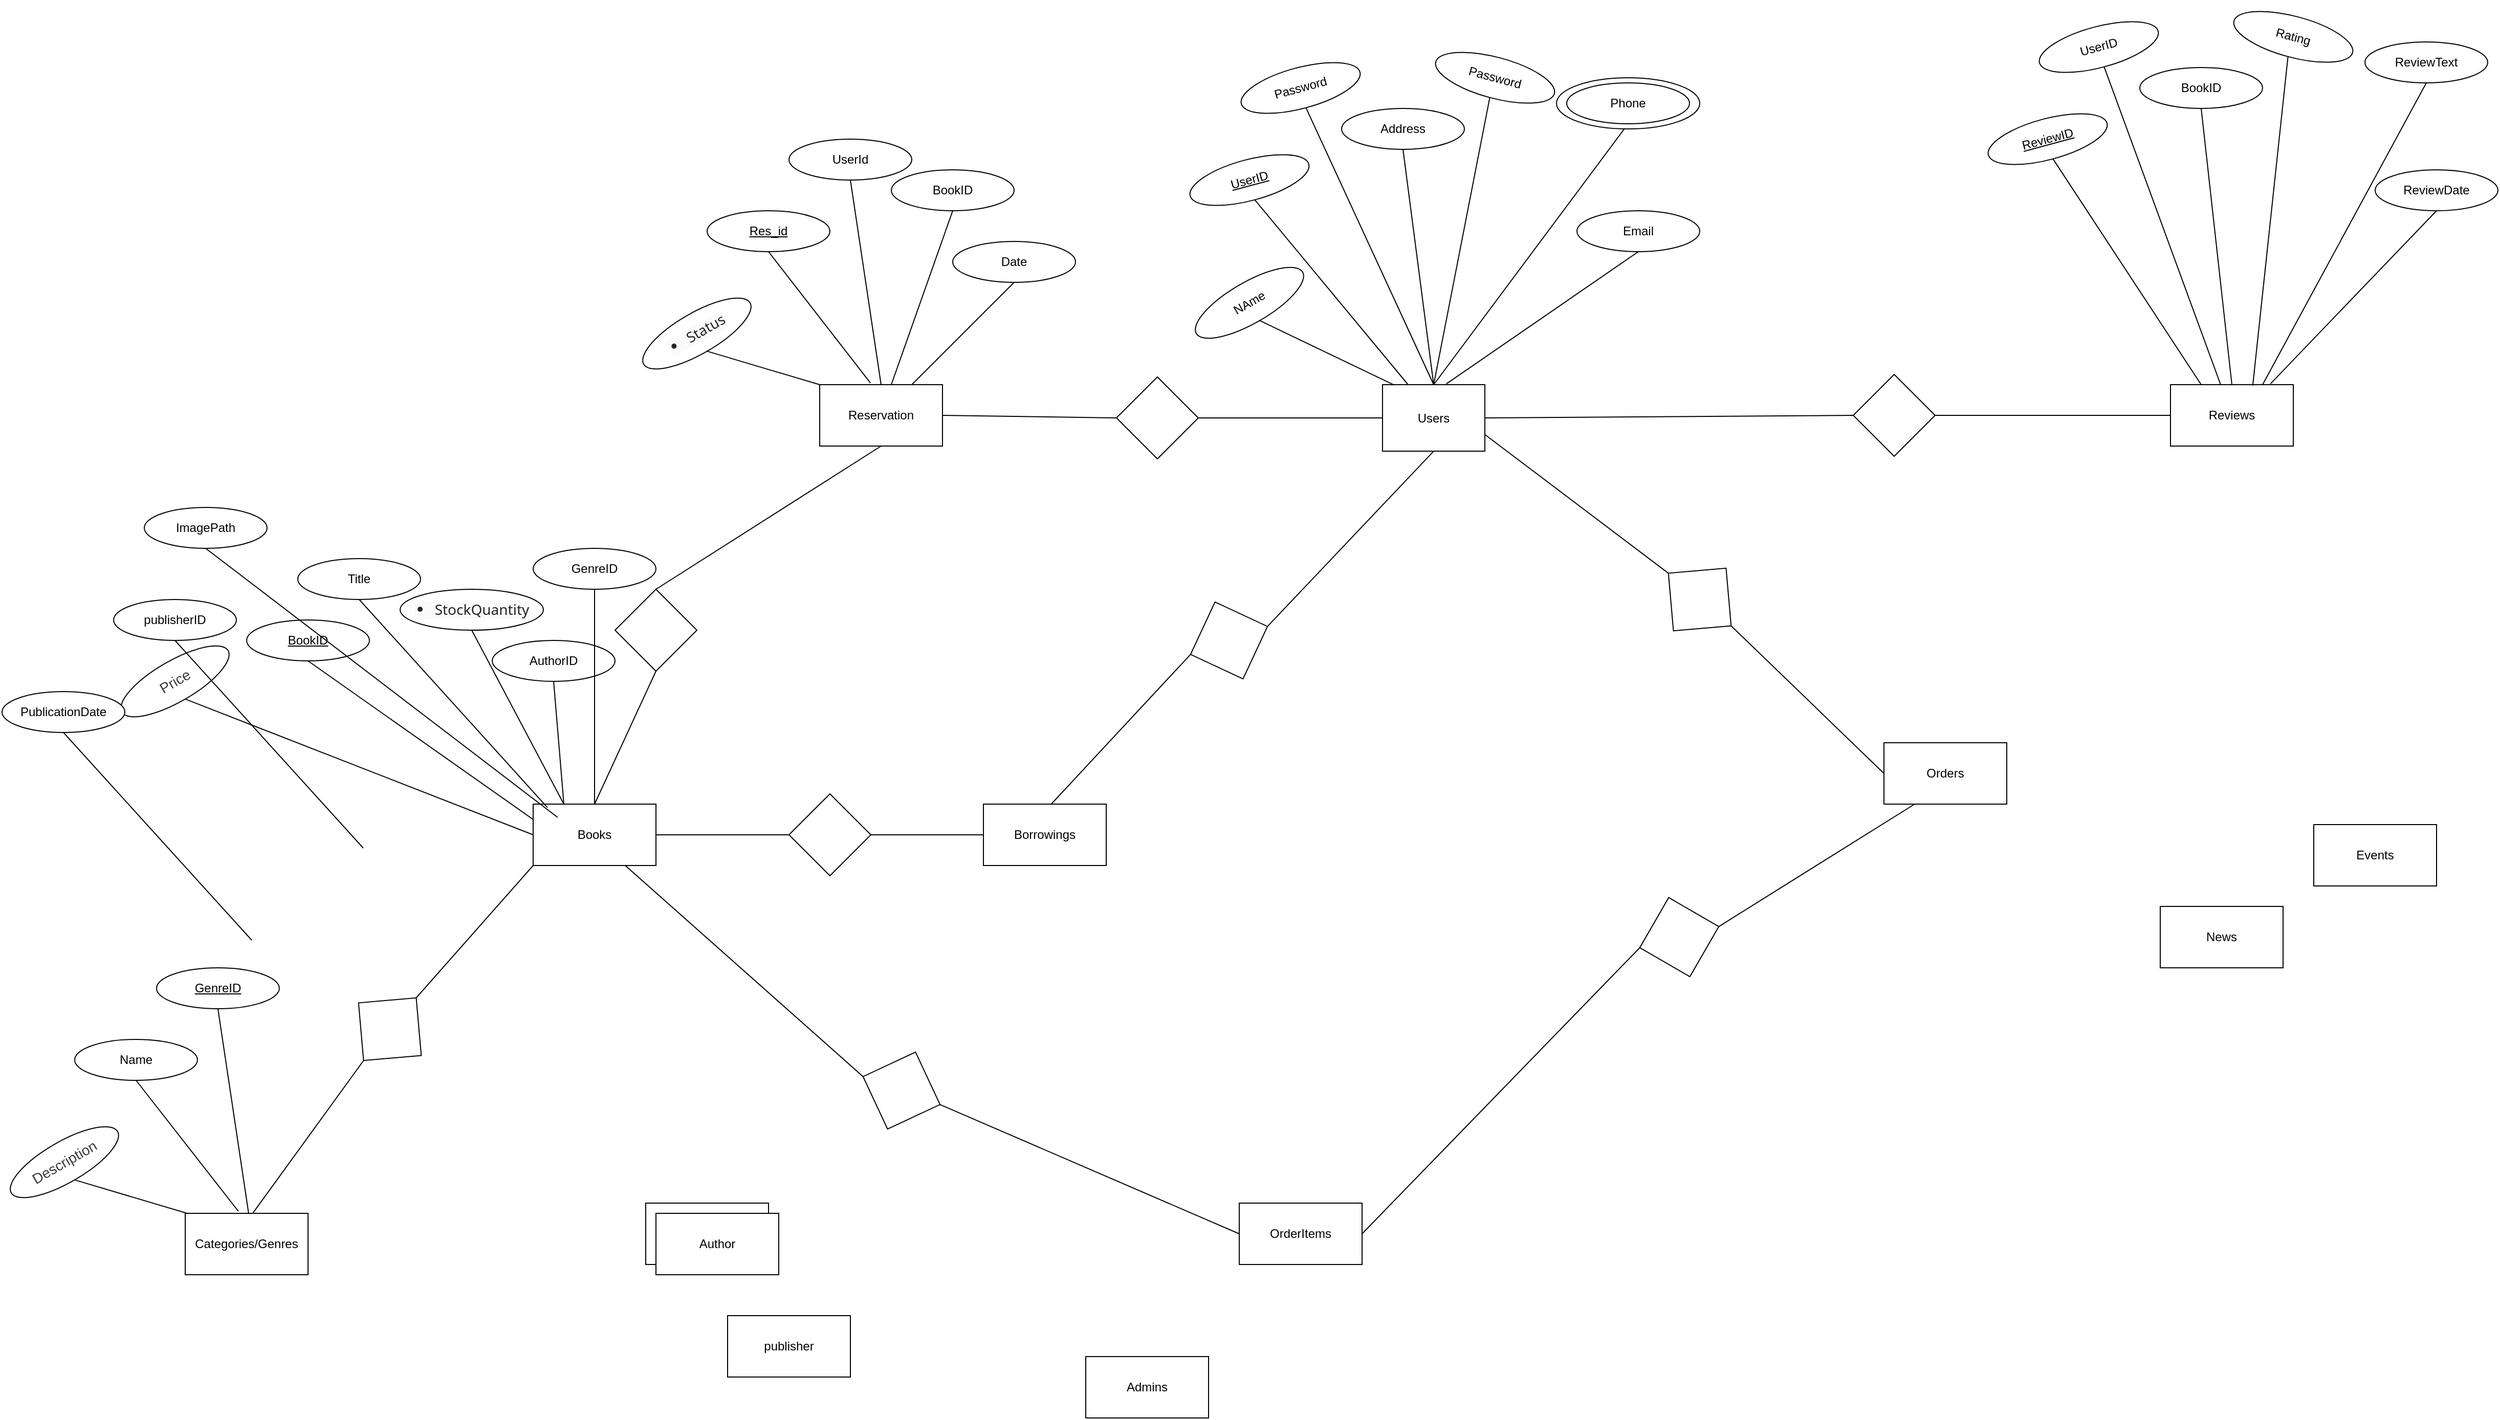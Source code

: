<mxfile version="26.0.11">
  <diagram name="Page-1" id="nULY2W3f6LbbCYohRk0L">
    <mxGraphModel dx="2091" dy="401" grid="1" gridSize="10" guides="1" tooltips="1" connect="1" arrows="1" fold="1" page="1" pageScale="1" pageWidth="850" pageHeight="1100" math="0" shadow="0">
      <root>
        <mxCell id="0" />
        <mxCell id="1" parent="0" />
        <mxCell id="A6vNAUPzISqS0qj19tmo-3" value="Categories/Genres" style="rounded=0;whiteSpace=wrap;html=1;" vertex="1" parent="1">
          <mxGeometry x="-1340" y="1530" width="120" height="60" as="geometry" />
        </mxCell>
        <mxCell id="A6vNAUPzISqS0qj19tmo-4" value="News" style="rounded=0;whiteSpace=wrap;html=1;" vertex="1" parent="1">
          <mxGeometry x="590" y="1230" width="120" height="60" as="geometry" />
        </mxCell>
        <mxCell id="A6vNAUPzISqS0qj19tmo-5" value="Reservation" style="rounded=0;whiteSpace=wrap;html=1;" vertex="1" parent="1">
          <mxGeometry x="-720" y="720" width="120" height="60" as="geometry" />
        </mxCell>
        <mxCell id="A6vNAUPzISqS0qj19tmo-6" value="Borrowings" style="rounded=0;whiteSpace=wrap;html=1;" vertex="1" parent="1">
          <mxGeometry x="-560" y="1130" width="120" height="60" as="geometry" />
        </mxCell>
        <mxCell id="A6vNAUPzISqS0qj19tmo-7" value="Events" style="rounded=0;whiteSpace=wrap;html=1;" vertex="1" parent="1">
          <mxGeometry x="740" y="1150" width="120" height="60" as="geometry" />
        </mxCell>
        <mxCell id="A6vNAUPzISqS0qj19tmo-9" value="Admins" style="rounded=0;whiteSpace=wrap;html=1;" vertex="1" parent="1">
          <mxGeometry x="-890" y="1520" width="120" height="60" as="geometry" />
        </mxCell>
        <mxCell id="A6vNAUPzISqS0qj19tmo-11" value="OrderItems" style="rounded=0;whiteSpace=wrap;html=1;" vertex="1" parent="1">
          <mxGeometry x="-310" y="1520" width="120" height="60" as="geometry" />
        </mxCell>
        <mxCell id="A6vNAUPzISqS0qj19tmo-13" value="Users" style="rounded=0;whiteSpace=wrap;html=1;" vertex="1" parent="1">
          <mxGeometry x="-170" y="720" width="100" height="65" as="geometry" />
        </mxCell>
        <mxCell id="A6vNAUPzISqS0qj19tmo-45" value="" style="rhombus;whiteSpace=wrap;html=1;rotation=130;" vertex="1" parent="1">
          <mxGeometry x="-1180" y="1310" width="80" height="80" as="geometry" />
        </mxCell>
        <mxCell id="A6vNAUPzISqS0qj19tmo-47" value="" style="endArrow=none;html=1;rounded=0;exitX=0.5;exitY=0;exitDx=0;exitDy=0;entryX=0;entryY=0.5;entryDx=0;entryDy=0;" edge="1" target="A6vNAUPzISqS0qj19tmo-37" parent="1" source="A6vNAUPzISqS0qj19tmo-956">
          <mxGeometry width="50" height="50" relative="1" as="geometry">
            <mxPoint x="120" y="580" as="sourcePoint" />
            <mxPoint x="260" y="580" as="targetPoint" />
          </mxGeometry>
        </mxCell>
        <mxCell id="A6vNAUPzISqS0qj19tmo-49" value="" style="group" vertex="1" connectable="0" parent="1">
          <mxGeometry x="600" y="720" width="120" height="280.0" as="geometry" />
        </mxCell>
        <mxCell id="A6vNAUPzISqS0qj19tmo-37" value="Reviews" style="rounded=0;whiteSpace=wrap;html=1;" vertex="1" parent="A6vNAUPzISqS0qj19tmo-49">
          <mxGeometry width="120" height="60" as="geometry" />
        </mxCell>
        <mxCell id="A6vNAUPzISqS0qj19tmo-50" value="" style="rhombus;whiteSpace=wrap;html=1;rotation=-90;" vertex="1" parent="1">
          <mxGeometry x="-430" y="712.5" width="80" height="80" as="geometry" />
        </mxCell>
        <mxCell id="A6vNAUPzISqS0qj19tmo-38" value="" style="endArrow=none;html=1;rounded=0;exitX=1;exitY=0.5;exitDx=0;exitDy=0;entryX=0.5;entryY=0;entryDx=0;entryDy=0;" edge="1" target="A6vNAUPzISqS0qj19tmo-50" parent="1" source="A6vNAUPzISqS0qj19tmo-5">
          <mxGeometry width="50" height="50" relative="1" as="geometry">
            <mxPoint x="-490" y="810" as="sourcePoint" />
            <mxPoint x="100" y="460" as="targetPoint" />
          </mxGeometry>
        </mxCell>
        <mxCell id="A6vNAUPzISqS0qj19tmo-51" value="" style="endArrow=none;html=1;rounded=0;exitX=0.5;exitY=1;exitDx=0;exitDy=0;entryX=0;entryY=0.5;entryDx=0;entryDy=0;" edge="1" parent="1" source="A6vNAUPzISqS0qj19tmo-50" target="A6vNAUPzISqS0qj19tmo-13">
          <mxGeometry width="50" height="50" relative="1" as="geometry">
            <mxPoint x="10" y="460" as="sourcePoint" />
            <mxPoint x="330" y="460" as="targetPoint" />
          </mxGeometry>
        </mxCell>
        <mxCell id="A6vNAUPzISqS0qj19tmo-52" value="Orders" style="rounded=0;whiteSpace=wrap;html=1;" vertex="1" parent="1">
          <mxGeometry x="320" y="1070" width="120" height="60" as="geometry" />
        </mxCell>
        <mxCell id="A6vNAUPzISqS0qj19tmo-941" value="" style="endArrow=none;html=1;rounded=0;entryX=0;entryY=0.5;entryDx=0;entryDy=0;exitX=0.556;exitY=-0.008;exitDx=0;exitDy=0;exitPerimeter=0;" edge="1" target="A6vNAUPzISqS0qj19tmo-942" parent="1" source="A6vNAUPzISqS0qj19tmo-6">
          <mxGeometry width="50" height="50" relative="1" as="geometry">
            <mxPoint x="-551" y="1063.59" as="sourcePoint" />
            <mxPoint x="-425.198" y="1040.002" as="targetPoint" />
          </mxGeometry>
        </mxCell>
        <mxCell id="A6vNAUPzISqS0qj19tmo-942" value="" style="rhombus;whiteSpace=wrap;html=1;rotation=-20;" vertex="1" parent="1">
          <mxGeometry x="-360" y="930.0" width="80" height="80" as="geometry" />
        </mxCell>
        <mxCell id="A6vNAUPzISqS0qj19tmo-945" value="" style="endArrow=none;html=1;rounded=0;exitX=0.5;exitY=1;exitDx=0;exitDy=0;entryX=1;entryY=0.5;entryDx=0;entryDy=0;" edge="1" parent="1" source="A6vNAUPzISqS0qj19tmo-13" target="A6vNAUPzISqS0qj19tmo-942">
          <mxGeometry width="50" height="50" relative="1" as="geometry">
            <mxPoint x="-470" y="1040" as="sourcePoint" />
            <mxPoint x="-310" y="1040" as="targetPoint" />
          </mxGeometry>
        </mxCell>
        <mxCell id="A6vNAUPzISqS0qj19tmo-946" value="Books" style="rounded=0;whiteSpace=wrap;html=1;" vertex="1" parent="1">
          <mxGeometry x="-1000" y="1130" width="120" height="60" as="geometry" />
        </mxCell>
        <mxCell id="A6vNAUPzISqS0qj19tmo-950" value="" style="endArrow=none;html=1;rounded=0;exitX=1;exitY=0.5;exitDx=0;exitDy=0;entryX=0.5;entryY=0;entryDx=0;entryDy=0;" edge="1" target="A6vNAUPzISqS0qj19tmo-951" parent="1" source="A6vNAUPzISqS0qj19tmo-946">
          <mxGeometry width="50" height="50" relative="1" as="geometry">
            <mxPoint x="-900" y="977.5" as="sourcePoint" />
            <mxPoint x="-200" y="687.5" as="targetPoint" />
          </mxGeometry>
        </mxCell>
        <mxCell id="A6vNAUPzISqS0qj19tmo-951" value="" style="rhombus;whiteSpace=wrap;html=1;rotation=-90;" vertex="1" parent="1">
          <mxGeometry x="-750" y="1120.0" width="80" height="80" as="geometry" />
        </mxCell>
        <mxCell id="A6vNAUPzISqS0qj19tmo-952" value="" style="endArrow=none;html=1;rounded=0;exitX=0.5;exitY=1;exitDx=0;exitDy=0;entryX=0;entryY=0.5;entryDx=0;entryDy=0;" edge="1" source="A6vNAUPzISqS0qj19tmo-951" parent="1" target="A6vNAUPzISqS0qj19tmo-6">
          <mxGeometry width="50" height="50" relative="1" as="geometry">
            <mxPoint x="-290" y="687.5" as="sourcePoint" />
            <mxPoint x="-470" y="980.5" as="targetPoint" />
          </mxGeometry>
        </mxCell>
        <mxCell id="A6vNAUPzISqS0qj19tmo-953" value="" style="endArrow=none;html=1;rounded=0;exitX=0.5;exitY=0;exitDx=0;exitDy=0;entryX=0.5;entryY=0;entryDx=0;entryDy=0;" edge="1" target="A6vNAUPzISqS0qj19tmo-954" parent="1" source="A6vNAUPzISqS0qj19tmo-946">
          <mxGeometry width="50" height="50" relative="1" as="geometry">
            <mxPoint x="-1200" y="1059.52" as="sourcePoint" />
            <mxPoint x="-520" y="587.02" as="targetPoint" />
          </mxGeometry>
        </mxCell>
        <mxCell id="A6vNAUPzISqS0qj19tmo-954" value="" style="rhombus;whiteSpace=wrap;html=1;rotation=-90;direction=north;" vertex="1" parent="1">
          <mxGeometry x="-920" y="920.0" width="80" height="80" as="geometry" />
        </mxCell>
        <mxCell id="A6vNAUPzISqS0qj19tmo-955" value="" style="endArrow=none;html=1;rounded=0;exitX=0.5;exitY=1;exitDx=0;exitDy=0;entryX=0.5;entryY=1;entryDx=0;entryDy=0;" edge="1" source="A6vNAUPzISqS0qj19tmo-954" parent="1" target="A6vNAUPzISqS0qj19tmo-5">
          <mxGeometry width="50" height="50" relative="1" as="geometry">
            <mxPoint x="-610" y="587.02" as="sourcePoint" />
            <mxPoint x="-680" y="790" as="targetPoint" />
          </mxGeometry>
        </mxCell>
        <mxCell id="A6vNAUPzISqS0qj19tmo-956" value="" style="rhombus;whiteSpace=wrap;html=1;rotation=90;" vertex="1" parent="1">
          <mxGeometry x="290" y="710" width="80" height="80" as="geometry" />
        </mxCell>
        <mxCell id="A6vNAUPzISqS0qj19tmo-957" value="" style="endArrow=none;html=1;rounded=0;entryX=0.5;entryY=1;entryDx=0;entryDy=0;exitX=1;exitY=0.5;exitDx=0;exitDy=0;" edge="1" target="A6vNAUPzISqS0qj19tmo-956" parent="1" source="A6vNAUPzISqS0qj19tmo-13">
          <mxGeometry width="50" height="50" relative="1" as="geometry">
            <mxPoint x="-50" y="802.5" as="sourcePoint" />
            <mxPoint x="90" y="500" as="targetPoint" />
          </mxGeometry>
        </mxCell>
        <mxCell id="A6vNAUPzISqS0qj19tmo-959" value="" style="rhombus;whiteSpace=wrap;html=1;rotation=130;" vertex="1" parent="1">
          <mxGeometry x="100" y="890" width="80" height="80" as="geometry" />
        </mxCell>
        <mxCell id="A6vNAUPzISqS0qj19tmo-960" value="" style="endArrow=none;html=1;rounded=0;exitX=0.5;exitY=0;exitDx=0;exitDy=0;entryX=0;entryY=0.5;entryDx=0;entryDy=0;" edge="1" source="A6vNAUPzISqS0qj19tmo-959" parent="1" target="A6vNAUPzISqS0qj19tmo-52">
          <mxGeometry width="50" height="50" relative="1" as="geometry">
            <mxPoint x="120" y="687.5" as="sourcePoint" />
            <mxPoint x="230" y="857.5" as="targetPoint" />
          </mxGeometry>
        </mxCell>
        <mxCell id="A6vNAUPzISqS0qj19tmo-961" value="" style="endArrow=none;html=1;rounded=0;entryX=0.5;entryY=1;entryDx=0;entryDy=0;exitX=1;exitY=0.75;exitDx=0;exitDy=0;" edge="1" target="A6vNAUPzISqS0qj19tmo-959" parent="1" source="A6vNAUPzISqS0qj19tmo-13">
          <mxGeometry width="50" height="50" relative="1" as="geometry">
            <mxPoint x="-70" y="860.5" as="sourcePoint" />
            <mxPoint x="90" y="607.5" as="targetPoint" />
          </mxGeometry>
        </mxCell>
        <mxCell id="A6vNAUPzISqS0qj19tmo-962" value="" style="rhombus;whiteSpace=wrap;html=1;rotation=75;" vertex="1" parent="1">
          <mxGeometry x="80" y="1220" width="80" height="80" as="geometry" />
        </mxCell>
        <mxCell id="A6vNAUPzISqS0qj19tmo-963" value="" style="endArrow=none;html=1;rounded=0;entryX=0.5;entryY=1;entryDx=0;entryDy=0;exitX=1;exitY=0.5;exitDx=0;exitDy=0;" edge="1" target="A6vNAUPzISqS0qj19tmo-962" parent="1" source="A6vNAUPzISqS0qj19tmo-11">
          <mxGeometry width="50" height="50" relative="1" as="geometry">
            <mxPoint x="100" y="1030" as="sourcePoint" />
            <mxPoint x="260" y="868.5" as="targetPoint" />
          </mxGeometry>
        </mxCell>
        <mxCell id="A6vNAUPzISqS0qj19tmo-964" value="" style="endArrow=none;html=1;rounded=0;exitX=0.5;exitY=0;exitDx=0;exitDy=0;entryX=0.25;entryY=1;entryDx=0;entryDy=0;" edge="1" source="A6vNAUPzISqS0qj19tmo-962" parent="1" target="A6vNAUPzISqS0qj19tmo-52">
          <mxGeometry width="50" height="50" relative="1" as="geometry">
            <mxPoint x="290" y="948.5" as="sourcePoint" />
            <mxPoint x="490" y="1361" as="targetPoint" />
          </mxGeometry>
        </mxCell>
        <mxCell id="A6vNAUPzISqS0qj19tmo-966" value="" style="endArrow=none;html=1;rounded=0;exitX=0.552;exitY=-0.007;exitDx=0;exitDy=0;exitPerimeter=0;entryX=1;entryY=0.5;entryDx=0;entryDy=0;" edge="1" parent="1" source="A6vNAUPzISqS0qj19tmo-3" target="A6vNAUPzISqS0qj19tmo-45">
          <mxGeometry width="50" height="50" relative="1" as="geometry">
            <mxPoint x="-1130" y="1350" as="sourcePoint" />
            <mxPoint x="-1230" y="1390" as="targetPoint" />
          </mxGeometry>
        </mxCell>
        <mxCell id="A6vNAUPzISqS0qj19tmo-967" value="" style="endArrow=none;html=1;rounded=0;exitX=0;exitY=0.5;exitDx=0;exitDy=0;entryX=0;entryY=1;entryDx=0;entryDy=0;" edge="1" parent="1" source="A6vNAUPzISqS0qj19tmo-45" target="A6vNAUPzISqS0qj19tmo-946">
          <mxGeometry width="50" height="50" relative="1" as="geometry">
            <mxPoint x="-1264" y="1540" as="sourcePoint" />
            <mxPoint x="-1156" y="1391" as="targetPoint" />
          </mxGeometry>
        </mxCell>
        <mxCell id="A6vNAUPzISqS0qj19tmo-968" value="" style="endArrow=none;html=1;rounded=0;exitX=0;exitY=0.5;exitDx=0;exitDy=0;entryX=0.75;entryY=1;entryDx=0;entryDy=0;" edge="1" source="A6vNAUPzISqS0qj19tmo-969" parent="1" target="A6vNAUPzISqS0qj19tmo-946">
          <mxGeometry width="50" height="50" relative="1" as="geometry">
            <mxPoint x="-824" y="1610" as="sourcePoint" />
            <mxPoint x="-830" y="1170" as="targetPoint" />
          </mxGeometry>
        </mxCell>
        <mxCell id="A6vNAUPzISqS0qj19tmo-969" value="" style="rhombus;whiteSpace=wrap;html=1;rotation=20;" vertex="1" parent="1">
          <mxGeometry x="-680" y="1370" width="80" height="80" as="geometry" />
        </mxCell>
        <mxCell id="A6vNAUPzISqS0qj19tmo-970" value="" style="endArrow=none;html=1;rounded=0;exitX=0;exitY=0.5;exitDx=0;exitDy=0;entryX=1;entryY=0.5;entryDx=0;entryDy=0;" edge="1" target="A6vNAUPzISqS0qj19tmo-969" parent="1" source="A6vNAUPzISqS0qj19tmo-11">
          <mxGeometry width="50" height="50" relative="1" as="geometry">
            <mxPoint x="120" y="1580" as="sourcePoint" />
            <mxPoint x="-790" y="1460" as="targetPoint" />
          </mxGeometry>
        </mxCell>
        <mxCell id="A6vNAUPzISqS0qj19tmo-979" value="" style="endArrow=none;html=1;rounded=0;entryX=0.5;entryY=1;entryDx=0;entryDy=0;exitX=0.75;exitY=0;exitDx=0;exitDy=0;" edge="1" target="A6vNAUPzISqS0qj19tmo-980" parent="1" source="A6vNAUPzISqS0qj19tmo-5">
          <mxGeometry width="50" height="50" relative="1" as="geometry">
            <mxPoint x="-389" y="642" as="sourcePoint" />
            <mxPoint x="-40" y="550" as="targetPoint" />
          </mxGeometry>
        </mxCell>
        <mxCell id="A6vNAUPzISqS0qj19tmo-980" value="Date" style="ellipse;whiteSpace=wrap;html=1;" vertex="1" parent="1">
          <mxGeometry x="-590" y="580" width="120" height="40" as="geometry" />
        </mxCell>
        <mxCell id="A6vNAUPzISqS0qj19tmo-977" value="" style="endArrow=none;html=1;rounded=0;entryX=0.5;entryY=1;entryDx=0;entryDy=0;exitX=0.583;exitY=0;exitDx=0;exitDy=0;exitPerimeter=0;" edge="1" target="A6vNAUPzISqS0qj19tmo-978" parent="1" source="A6vNAUPzISqS0qj19tmo-5">
          <mxGeometry width="50" height="50" relative="1" as="geometry">
            <mxPoint x="-679" y="622" as="sourcePoint" />
            <mxPoint x="-330" y="530" as="targetPoint" />
          </mxGeometry>
        </mxCell>
        <mxCell id="A6vNAUPzISqS0qj19tmo-971" value="&lt;u&gt;Res_id&lt;/u&gt;" style="ellipse;whiteSpace=wrap;html=1;" vertex="1" parent="1">
          <mxGeometry x="-830" y="550" width="120" height="40" as="geometry" />
        </mxCell>
        <mxCell id="A6vNAUPzISqS0qj19tmo-972" value="" style="endArrow=none;html=1;rounded=0;entryX=0.5;entryY=1;entryDx=0;entryDy=0;exitX=0.413;exitY=-0.029;exitDx=0;exitDy=0;exitPerimeter=0;" edge="1" parent="1" source="A6vNAUPzISqS0qj19tmo-5" target="A6vNAUPzISqS0qj19tmo-971">
          <mxGeometry width="50" height="50" relative="1" as="geometry">
            <mxPoint x="-710" y="690" as="sourcePoint" />
            <mxPoint x="-380" y="500" as="targetPoint" />
          </mxGeometry>
        </mxCell>
        <mxCell id="A6vNAUPzISqS0qj19tmo-975" value="" style="endArrow=none;html=1;rounded=0;entryX=0.5;entryY=1;entryDx=0;entryDy=0;exitX=0.5;exitY=0;exitDx=0;exitDy=0;" edge="1" target="A6vNAUPzISqS0qj19tmo-976" parent="1" source="A6vNAUPzISqS0qj19tmo-5">
          <mxGeometry width="50" height="50" relative="1" as="geometry">
            <mxPoint x="-719" y="602" as="sourcePoint" />
            <mxPoint x="-370" y="510" as="targetPoint" />
          </mxGeometry>
        </mxCell>
        <mxCell id="A6vNAUPzISqS0qj19tmo-976" value="UserId" style="ellipse;whiteSpace=wrap;html=1;" vertex="1" parent="1">
          <mxGeometry x="-750" y="480" width="120" height="40" as="geometry" />
        </mxCell>
        <mxCell id="A6vNAUPzISqS0qj19tmo-978" value="BookID" style="ellipse;whiteSpace=wrap;html=1;" vertex="1" parent="1">
          <mxGeometry x="-650" y="510" width="120" height="40" as="geometry" />
        </mxCell>
        <mxCell id="A6vNAUPzISqS0qj19tmo-982" value="&lt;div style=&quot;text-align: left;&quot;&gt;&lt;ul style=&quot;margin-left: 0px; padding-left: 0px; margin-top: 10px; margin-bottom: 10px; color: rgb(36, 36, 36); font-family: &amp;quot;Segoe UI&amp;quot;, &amp;quot;Segoe UI Web (West European)&amp;quot;, -apple-system, BlinkMacSystemFont, Roboto, &amp;quot;Helvetica Neue&amp;quot;, sans-serif; font-size: 14px; background-color: rgb(250, 250, 250);&quot;&gt;&lt;li style=&quot;list-style-type: disc; margin-left: 20px;&quot;&gt;Status&lt;/li&gt;&lt;/ul&gt;&lt;/div&gt;" style="ellipse;whiteSpace=wrap;html=1;rotation=-30;" vertex="1" parent="1">
          <mxGeometry x="-900" y="650" width="120" height="40" as="geometry" />
        </mxCell>
        <mxCell id="A6vNAUPzISqS0qj19tmo-983" value="" style="endArrow=none;html=1;rounded=0;entryX=0.5;entryY=1;entryDx=0;entryDy=0;exitX=0;exitY=0;exitDx=0;exitDy=0;" edge="1" target="A6vNAUPzISqS0qj19tmo-982" parent="1" source="A6vNAUPzISqS0qj19tmo-5">
          <mxGeometry width="50" height="50" relative="1" as="geometry">
            <mxPoint x="-1020" y="670" as="sourcePoint" />
            <mxPoint x="-430" y="500" as="targetPoint" />
          </mxGeometry>
        </mxCell>
        <mxCell id="A6vNAUPzISqS0qj19tmo-984" value="Admins" style="rounded=0;whiteSpace=wrap;html=1;" vertex="1" parent="1">
          <mxGeometry x="-460" y="1670" width="120" height="60" as="geometry" />
        </mxCell>
        <mxCell id="A6vNAUPzISqS0qj19tmo-985" value="NAme" style="ellipse;whiteSpace=wrap;html=1;rotation=-30;" vertex="1" parent="1">
          <mxGeometry x="-360" y="620" width="120" height="40" as="geometry" />
        </mxCell>
        <mxCell id="A6vNAUPzISqS0qj19tmo-986" value="&lt;u&gt;UserID&lt;/u&gt;" style="ellipse;whiteSpace=wrap;html=1;rotation=-15;" vertex="1" parent="1">
          <mxGeometry x="-360" y="500" width="120" height="40" as="geometry" />
        </mxCell>
        <mxCell id="A6vNAUPzISqS0qj19tmo-987" value="Address" style="ellipse;whiteSpace=wrap;html=1;" vertex="1" parent="1">
          <mxGeometry x="-210" y="450" width="120" height="40" as="geometry" />
        </mxCell>
        <mxCell id="A6vNAUPzISqS0qj19tmo-989" value="Email" style="ellipse;whiteSpace=wrap;html=1;" vertex="1" parent="1">
          <mxGeometry x="20" y="550" width="120" height="40" as="geometry" />
        </mxCell>
        <mxCell id="A6vNAUPzISqS0qj19tmo-990" value="" style="endArrow=none;html=1;rounded=0;entryX=0.5;entryY=1;entryDx=0;entryDy=0;exitX=0.624;exitY=-0.012;exitDx=0;exitDy=0;exitPerimeter=0;" edge="1" target="A6vNAUPzISqS0qj19tmo-989" parent="1" source="A6vNAUPzISqS0qj19tmo-13">
          <mxGeometry width="50" height="50" relative="1" as="geometry">
            <mxPoint x="-90" y="690" as="sourcePoint" />
            <mxPoint x="500" y="520" as="targetPoint" />
          </mxGeometry>
        </mxCell>
        <mxCell id="A6vNAUPzISqS0qj19tmo-991" value="" style="endArrow=none;html=1;rounded=0;entryX=0.5;entryY=1;entryDx=0;entryDy=0;exitX=0.5;exitY=0;exitDx=0;exitDy=0;" edge="1" target="A6vNAUPzISqS0qj19tmo-988" parent="1" source="A6vNAUPzISqS0qj19tmo-13">
          <mxGeometry width="50" height="50" relative="1" as="geometry">
            <mxPoint x="-110" y="690" as="sourcePoint" />
            <mxPoint x="210" y="500" as="targetPoint" />
          </mxGeometry>
        </mxCell>
        <mxCell id="A6vNAUPzISqS0qj19tmo-992" value="" style="endArrow=none;html=1;rounded=0;entryX=0.5;entryY=1;entryDx=0;entryDy=0;exitX=0.5;exitY=0;exitDx=0;exitDy=0;" edge="1" target="A6vNAUPzISqS0qj19tmo-987" parent="1" source="A6vNAUPzISqS0qj19tmo-13">
          <mxGeometry width="50" height="50" relative="1" as="geometry">
            <mxPoint x="-120" y="690" as="sourcePoint" />
            <mxPoint x="170" y="480" as="targetPoint" />
          </mxGeometry>
        </mxCell>
        <mxCell id="A6vNAUPzISqS0qj19tmo-993" value="" style="endArrow=none;html=1;rounded=0;entryX=0.5;entryY=1;entryDx=0;entryDy=0;exitX=0.25;exitY=0;exitDx=0;exitDy=0;" edge="1" target="A6vNAUPzISqS0qj19tmo-986" parent="1" source="A6vNAUPzISqS0qj19tmo-13">
          <mxGeometry width="50" height="50" relative="1" as="geometry">
            <mxPoint x="-130" y="688" as="sourcePoint" />
            <mxPoint x="160" y="470" as="targetPoint" />
          </mxGeometry>
        </mxCell>
        <mxCell id="A6vNAUPzISqS0qj19tmo-994" value="" style="endArrow=none;html=1;rounded=0;entryX=0.5;entryY=1;entryDx=0;entryDy=0;exitX=0.116;exitY=0.007;exitDx=0;exitDy=0;exitPerimeter=0;" edge="1" target="A6vNAUPzISqS0qj19tmo-985" parent="1" source="A6vNAUPzISqS0qj19tmo-13">
          <mxGeometry width="50" height="50" relative="1" as="geometry">
            <mxPoint x="-180" y="690" as="sourcePoint" />
            <mxPoint x="110" y="470" as="targetPoint" />
          </mxGeometry>
        </mxCell>
        <mxCell id="A6vNAUPzISqS0qj19tmo-996" value="Password" style="ellipse;whiteSpace=wrap;html=1;rotation=-15;" vertex="1" parent="1">
          <mxGeometry x="-310" y="410" width="120" height="40" as="geometry" />
        </mxCell>
        <mxCell id="A6vNAUPzISqS0qj19tmo-997" value="" style="endArrow=none;html=1;rounded=0;entryX=0.5;entryY=1;entryDx=0;entryDy=0;exitX=0.5;exitY=0;exitDx=0;exitDy=0;" edge="1" target="A6vNAUPzISqS0qj19tmo-996" parent="1" source="A6vNAUPzISqS0qj19tmo-13">
          <mxGeometry width="50" height="50" relative="1" as="geometry">
            <mxPoint x="-139.7" y="475.0" as="sourcePoint" />
            <mxPoint x="109.7" y="233.31" as="targetPoint" />
          </mxGeometry>
        </mxCell>
        <mxCell id="A6vNAUPzISqS0qj19tmo-999" value="Password" style="ellipse;whiteSpace=wrap;html=1;rotation=15;" vertex="1" parent="1">
          <mxGeometry x="-120" y="400" width="120" height="40" as="geometry" />
        </mxCell>
        <mxCell id="A6vNAUPzISqS0qj19tmo-1000" value="" style="endArrow=none;html=1;rounded=0;entryX=0.5;entryY=1;entryDx=0;entryDy=0;exitX=0.5;exitY=0;exitDx=0;exitDy=0;" edge="1" target="A6vNAUPzISqS0qj19tmo-999" parent="1" source="A6vNAUPzISqS0qj19tmo-13">
          <mxGeometry width="50" height="50" relative="1" as="geometry">
            <mxPoint x="193" y="626.815" as="sourcePoint" />
            <mxPoint x="399.7" y="153.31" as="targetPoint" />
          </mxGeometry>
        </mxCell>
        <mxCell id="A6vNAUPzISqS0qj19tmo-1001" value="" style="group" vertex="1" connectable="0" parent="1">
          <mxGeometry y="420" width="140" height="50" as="geometry" />
        </mxCell>
        <mxCell id="A6vNAUPzISqS0qj19tmo-995" value="" style="ellipse;whiteSpace=wrap;html=1;" vertex="1" parent="A6vNAUPzISqS0qj19tmo-1001">
          <mxGeometry width="140" height="50" as="geometry" />
        </mxCell>
        <mxCell id="A6vNAUPzISqS0qj19tmo-988" value="Phone" style="ellipse;whiteSpace=wrap;html=1;" vertex="1" parent="A6vNAUPzISqS0qj19tmo-1001">
          <mxGeometry x="10" y="5" width="120" height="40" as="geometry" />
        </mxCell>
        <mxCell id="A6vNAUPzISqS0qj19tmo-1003" value="&lt;u&gt;ReviewID&lt;/u&gt;" style="ellipse;whiteSpace=wrap;html=1;rotation=-15;" vertex="1" parent="1">
          <mxGeometry x="420" y="460" width="120" height="40" as="geometry" />
        </mxCell>
        <mxCell id="A6vNAUPzISqS0qj19tmo-1004" value="BookID" style="ellipse;whiteSpace=wrap;html=1;" vertex="1" parent="1">
          <mxGeometry x="570" y="410" width="120" height="40" as="geometry" />
        </mxCell>
        <mxCell id="A6vNAUPzISqS0qj19tmo-1005" value="ReviewDate" style="ellipse;whiteSpace=wrap;html=1;" vertex="1" parent="1">
          <mxGeometry x="800" y="510" width="120" height="40" as="geometry" />
        </mxCell>
        <mxCell id="A6vNAUPzISqS0qj19tmo-1006" value="UserID" style="ellipse;whiteSpace=wrap;html=1;rotation=-15;" vertex="1" parent="1">
          <mxGeometry x="470" y="370" width="120" height="40" as="geometry" />
        </mxCell>
        <mxCell id="A6vNAUPzISqS0qj19tmo-1007" value="Rating" style="ellipse;whiteSpace=wrap;html=1;rotation=15;" vertex="1" parent="1">
          <mxGeometry x="660" y="360" width="120" height="40" as="geometry" />
        </mxCell>
        <mxCell id="A6vNAUPzISqS0qj19tmo-1011" value="" style="endArrow=none;html=1;rounded=0;entryX=0.5;entryY=1;entryDx=0;entryDy=0;exitX=0.814;exitY=-0.014;exitDx=0;exitDy=0;exitPerimeter=0;" edge="1" target="A6vNAUPzISqS0qj19tmo-1005" parent="1" source="A6vNAUPzISqS0qj19tmo-37">
          <mxGeometry width="50" height="50" relative="1" as="geometry">
            <mxPoint x="672" y="679" as="sourcePoint" />
            <mxPoint x="1280" y="480" as="targetPoint" />
          </mxGeometry>
        </mxCell>
        <mxCell id="A6vNAUPzISqS0qj19tmo-1012" value="" style="endArrow=none;html=1;rounded=0;entryX=0.5;entryY=1;entryDx=0;entryDy=0;exitX=0.75;exitY=0;exitDx=0;exitDy=0;" edge="1" target="A6vNAUPzISqS0qj19tmo-1010" parent="1" source="A6vNAUPzISqS0qj19tmo-37">
          <mxGeometry width="50" height="50" relative="1" as="geometry">
            <mxPoint x="660" y="680" as="sourcePoint" />
            <mxPoint x="990" y="460" as="targetPoint" />
          </mxGeometry>
        </mxCell>
        <mxCell id="A6vNAUPzISqS0qj19tmo-1013" value="" style="endArrow=none;html=1;rounded=0;entryX=0.5;entryY=1;entryDx=0;entryDy=0;exitX=0.67;exitY=0.013;exitDx=0;exitDy=0;exitPerimeter=0;" edge="1" target="A6vNAUPzISqS0qj19tmo-1007" parent="1" source="A6vNAUPzISqS0qj19tmo-37">
          <mxGeometry width="50" height="50" relative="1" as="geometry">
            <mxPoint x="650" y="710" as="sourcePoint" />
            <mxPoint x="1179.7" y="113.31" as="targetPoint" />
          </mxGeometry>
        </mxCell>
        <mxCell id="A6vNAUPzISqS0qj19tmo-1014" value="" style="endArrow=none;html=1;rounded=0;entryX=0.5;entryY=1;entryDx=0;entryDy=0;exitX=0.5;exitY=0;exitDx=0;exitDy=0;" edge="1" target="A6vNAUPzISqS0qj19tmo-1004" parent="1" source="A6vNAUPzISqS0qj19tmo-37">
          <mxGeometry width="50" height="50" relative="1" as="geometry">
            <mxPoint x="660" y="720" as="sourcePoint" />
            <mxPoint x="950" y="440" as="targetPoint" />
          </mxGeometry>
        </mxCell>
        <mxCell id="A6vNAUPzISqS0qj19tmo-1015" value="" style="endArrow=none;html=1;rounded=0;entryX=0.5;entryY=1;entryDx=0;entryDy=0;" edge="1" target="A6vNAUPzISqS0qj19tmo-1006" parent="1" source="A6vNAUPzISqS0qj19tmo-37">
          <mxGeometry width="50" height="50" relative="1" as="geometry">
            <mxPoint x="650" y="720" as="sourcePoint" />
            <mxPoint x="889.7" y="193.31" as="targetPoint" />
          </mxGeometry>
        </mxCell>
        <mxCell id="A6vNAUPzISqS0qj19tmo-1016" value="" style="endArrow=none;html=1;rounded=0;entryX=0.5;entryY=1;entryDx=0;entryDy=0;exitX=0.25;exitY=0;exitDx=0;exitDy=0;" edge="1" target="A6vNAUPzISqS0qj19tmo-1003" parent="1" source="A6vNAUPzISqS0qj19tmo-37">
          <mxGeometry width="50" height="50" relative="1" as="geometry">
            <mxPoint x="635" y="680" as="sourcePoint" />
            <mxPoint x="940" y="430" as="targetPoint" />
          </mxGeometry>
        </mxCell>
        <mxCell id="A6vNAUPzISqS0qj19tmo-1010" value="ReviewText" style="ellipse;whiteSpace=wrap;html=1;" vertex="1" parent="1">
          <mxGeometry x="790" y="385" width="120" height="40" as="geometry" />
        </mxCell>
        <mxCell id="A6vNAUPzISqS0qj19tmo-1024" value="" style="group" vertex="1" connectable="0" parent="1">
          <mxGeometry x="-1520.002" y="1290" width="271.962" height="240" as="geometry" />
        </mxCell>
        <mxCell id="A6vNAUPzISqS0qj19tmo-1018" value="Name" style="ellipse;whiteSpace=wrap;html=1;" vertex="1" parent="A6vNAUPzISqS0qj19tmo-1024">
          <mxGeometry x="71.962" y="70" width="120" height="40" as="geometry" />
        </mxCell>
        <mxCell id="A6vNAUPzISqS0qj19tmo-1019" value="" style="endArrow=none;html=1;rounded=0;entryX=0.5;entryY=1;entryDx=0;entryDy=0;exitX=0.413;exitY=-0.029;exitDx=0;exitDy=0;exitPerimeter=0;" edge="1" target="A6vNAUPzISqS0qj19tmo-1018" parent="A6vNAUPzISqS0qj19tmo-1024">
          <mxGeometry width="50" height="50" relative="1" as="geometry">
            <mxPoint x="231.962" y="238" as="sourcePoint" />
            <mxPoint x="521.962" y="20" as="targetPoint" />
          </mxGeometry>
        </mxCell>
        <mxCell id="A6vNAUPzISqS0qj19tmo-1020" value="&lt;u&gt;GenreID&lt;/u&gt;" style="ellipse;whiteSpace=wrap;html=1;" vertex="1" parent="A6vNAUPzISqS0qj19tmo-1024">
          <mxGeometry x="151.962" width="120" height="40" as="geometry" />
        </mxCell>
        <mxCell id="A6vNAUPzISqS0qj19tmo-1021" value="" style="endArrow=none;html=1;rounded=0;entryX=0.5;entryY=1;entryDx=0;entryDy=0;exitX=0.5;exitY=0;exitDx=0;exitDy=0;" edge="1" target="A6vNAUPzISqS0qj19tmo-1020" parent="A6vNAUPzISqS0qj19tmo-1024">
          <mxGeometry width="50" height="50" relative="1" as="geometry">
            <mxPoint x="241.962" y="240" as="sourcePoint" />
            <mxPoint x="531.962" y="30" as="targetPoint" />
          </mxGeometry>
        </mxCell>
        <mxCell id="A6vNAUPzISqS0qj19tmo-1022" value="&lt;div style=&quot;text-align: left;&quot;&gt;&lt;span style=&quot;color: rgb(60, 60, 60); font-size: 14px;&quot;&gt;Description&lt;/span&gt;&lt;/div&gt;" style="ellipse;whiteSpace=wrap;html=1;rotation=-30;" vertex="1" parent="A6vNAUPzISqS0qj19tmo-1024">
          <mxGeometry x="1.962" y="170" width="120" height="40" as="geometry" />
        </mxCell>
        <mxCell id="A6vNAUPzISqS0qj19tmo-1023" value="" style="endArrow=none;html=1;rounded=0;entryX=0.5;entryY=1;entryDx=0;entryDy=0;exitX=0;exitY=0;exitDx=0;exitDy=0;" edge="1" target="A6vNAUPzISqS0qj19tmo-1022" parent="A6vNAUPzISqS0qj19tmo-1024">
          <mxGeometry width="50" height="50" relative="1" as="geometry">
            <mxPoint x="181.962" y="240" as="sourcePoint" />
            <mxPoint x="471.962" y="20" as="targetPoint" />
          </mxGeometry>
        </mxCell>
        <mxCell id="A6vNAUPzISqS0qj19tmo-1025" value="AuthorID" style="ellipse;whiteSpace=wrap;html=1;" vertex="1" parent="1">
          <mxGeometry x="-1040" y="970" width="120" height="40" as="geometry" />
        </mxCell>
        <mxCell id="A6vNAUPzISqS0qj19tmo-1026" value="&lt;u&gt;BookID&lt;/u&gt;" style="ellipse;whiteSpace=wrap;html=1;" vertex="1" parent="1">
          <mxGeometry x="-1280" y="950" width="120" height="40" as="geometry" />
        </mxCell>
        <mxCell id="A6vNAUPzISqS0qj19tmo-1027" value="Title" style="ellipse;whiteSpace=wrap;html=1;" vertex="1" parent="1">
          <mxGeometry x="-1230" y="890" width="120" height="40" as="geometry" />
        </mxCell>
        <mxCell id="A6vNAUPzISqS0qj19tmo-1028" value="&lt;ul style=&quot;margin-left: 0px; padding-left: 0px; margin-top: 10px; margin-bottom: 10px; color: rgb(36, 36, 36); font-family: &amp;quot;Segoe UI&amp;quot;, &amp;quot;Segoe UI Web (West European)&amp;quot;, -apple-system, BlinkMacSystemFont, Roboto, &amp;quot;Helvetica Neue&amp;quot;, sans-serif; font-size: 14px; text-align: left; background-color: rgb(250, 250, 250);&quot;&gt;&lt;li style=&quot;list-style-type: disc; margin-left: 20px;&quot;&gt;StockQuantity&lt;/li&gt;&lt;/ul&gt;" style="ellipse;whiteSpace=wrap;html=1;" vertex="1" parent="1">
          <mxGeometry x="-1130" y="920" width="140" height="40" as="geometry" />
        </mxCell>
        <mxCell id="A6vNAUPzISqS0qj19tmo-1029" value="&lt;font color=&quot;#3c3c3c&quot;&gt;&lt;span style=&quot;font-size: 14px;&quot;&gt;Price&lt;/span&gt;&lt;/font&gt;" style="ellipse;whiteSpace=wrap;html=1;rotation=-30;" vertex="1" parent="1">
          <mxGeometry x="-1410" y="990" width="120" height="40" as="geometry" />
        </mxCell>
        <mxCell id="A6vNAUPzISqS0qj19tmo-1030" value="" style="endArrow=none;html=1;rounded=0;entryX=0.5;entryY=1;entryDx=0;entryDy=0;exitX=0;exitY=0.5;exitDx=0;exitDy=0;" edge="1" target="A6vNAUPzISqS0qj19tmo-1029" parent="1" source="A6vNAUPzISqS0qj19tmo-946">
          <mxGeometry width="50" height="50" relative="1" as="geometry">
            <mxPoint x="-1170" y="1040" as="sourcePoint" />
            <mxPoint x="-880" y="820" as="targetPoint" />
          </mxGeometry>
        </mxCell>
        <mxCell id="A6vNAUPzISqS0qj19tmo-1031" value="" style="endArrow=none;html=1;rounded=0;entryX=0.5;entryY=1;entryDx=0;entryDy=0;exitX=0;exitY=0.25;exitDx=0;exitDy=0;" edge="1" target="A6vNAUPzISqS0qj19tmo-1026" parent="1" source="A6vNAUPzISqS0qj19tmo-946">
          <mxGeometry width="50" height="50" relative="1" as="geometry">
            <mxPoint x="-1120" y="1038" as="sourcePoint" />
            <mxPoint x="-830" y="820" as="targetPoint" />
          </mxGeometry>
        </mxCell>
        <mxCell id="A6vNAUPzISqS0qj19tmo-1032" value="" style="endArrow=none;html=1;rounded=0;entryX=0.5;entryY=1;entryDx=0;entryDy=0;exitX=0.116;exitY=0.055;exitDx=0;exitDy=0;exitPerimeter=0;" edge="1" target="A6vNAUPzISqS0qj19tmo-1027" parent="1" source="A6vNAUPzISqS0qj19tmo-946">
          <mxGeometry width="50" height="50" relative="1" as="geometry">
            <mxPoint x="-1110" y="1040" as="sourcePoint" />
            <mxPoint x="-820" y="830" as="targetPoint" />
          </mxGeometry>
        </mxCell>
        <mxCell id="A6vNAUPzISqS0qj19tmo-1033" value="" style="endArrow=none;html=1;rounded=0;entryX=0.5;entryY=1;entryDx=0;entryDy=0;exitX=0.25;exitY=0;exitDx=0;exitDy=0;" edge="1" target="A6vNAUPzISqS0qj19tmo-1028" parent="1" source="A6vNAUPzISqS0qj19tmo-946">
          <mxGeometry width="50" height="50" relative="1" as="geometry">
            <mxPoint x="-990" y="1120" as="sourcePoint" />
            <mxPoint x="-780" y="850" as="targetPoint" />
          </mxGeometry>
        </mxCell>
        <mxCell id="A6vNAUPzISqS0qj19tmo-1034" value="" style="endArrow=none;html=1;rounded=0;entryX=0.5;entryY=1;entryDx=0;entryDy=0;exitX=0.25;exitY=0;exitDx=0;exitDy=0;" edge="1" target="A6vNAUPzISqS0qj19tmo-1025" parent="1" source="A6vNAUPzISqS0qj19tmo-946">
          <mxGeometry width="50" height="50" relative="1" as="geometry">
            <mxPoint x="-1080" y="1040" as="sourcePoint" />
            <mxPoint x="-490" y="870" as="targetPoint" />
          </mxGeometry>
        </mxCell>
        <mxCell id="A6vNAUPzISqS0qj19tmo-1036" value="Author" style="rounded=0;whiteSpace=wrap;html=1;" vertex="1" parent="1">
          <mxGeometry x="-880" y="1530" width="120" height="60" as="geometry" />
        </mxCell>
        <mxCell id="A6vNAUPzISqS0qj19tmo-1037" value="publisher" style="rounded=0;whiteSpace=wrap;html=1;" vertex="1" parent="1">
          <mxGeometry x="-810" y="1630" width="120" height="60" as="geometry" />
        </mxCell>
        <mxCell id="A6vNAUPzISqS0qj19tmo-1038" value="ImagePath" style="ellipse;whiteSpace=wrap;html=1;" vertex="1" parent="1">
          <mxGeometry x="-1380" y="840" width="120" height="40" as="geometry" />
        </mxCell>
        <mxCell id="A6vNAUPzISqS0qj19tmo-1039" value="" style="endArrow=none;html=1;rounded=0;entryX=0.5;entryY=1;entryDx=0;entryDy=0;exitX=0.116;exitY=0.055;exitDx=0;exitDy=0;exitPerimeter=0;" edge="1" target="A6vNAUPzISqS0qj19tmo-1038" parent="1">
          <mxGeometry width="50" height="50" relative="1" as="geometry">
            <mxPoint x="-976" y="1143" as="sourcePoint" />
            <mxPoint x="-810" y="840" as="targetPoint" />
          </mxGeometry>
        </mxCell>
        <mxCell id="A6vNAUPzISqS0qj19tmo-1040" value="publisherID" style="ellipse;whiteSpace=wrap;html=1;" vertex="1" parent="1">
          <mxGeometry x="-1410" y="930" width="120" height="40" as="geometry" />
        </mxCell>
        <mxCell id="A6vNAUPzISqS0qj19tmo-1041" value="" style="endArrow=none;html=1;rounded=0;entryX=0.5;entryY=1;entryDx=0;entryDy=0;exitX=0.116;exitY=0.055;exitDx=0;exitDy=0;exitPerimeter=0;" edge="1" target="A6vNAUPzISqS0qj19tmo-1040" parent="1">
          <mxGeometry width="50" height="50" relative="1" as="geometry">
            <mxPoint x="-1166" y="1173" as="sourcePoint" />
            <mxPoint x="-1000" y="870" as="targetPoint" />
          </mxGeometry>
        </mxCell>
        <mxCell id="A6vNAUPzISqS0qj19tmo-1042" value="PublicationDate" style="ellipse;whiteSpace=wrap;html=1;" vertex="1" parent="1">
          <mxGeometry x="-1519" y="1020" width="120" height="40" as="geometry" />
        </mxCell>
        <mxCell id="A6vNAUPzISqS0qj19tmo-1043" value="" style="endArrow=none;html=1;rounded=0;entryX=0.5;entryY=1;entryDx=0;entryDy=0;exitX=0.116;exitY=0.055;exitDx=0;exitDy=0;exitPerimeter=0;" edge="1" target="A6vNAUPzISqS0qj19tmo-1042" parent="1">
          <mxGeometry width="50" height="50" relative="1" as="geometry">
            <mxPoint x="-1275" y="1263" as="sourcePoint" />
            <mxPoint x="-1109" y="960" as="targetPoint" />
          </mxGeometry>
        </mxCell>
        <mxCell id="A6vNAUPzISqS0qj19tmo-1044" value="GenreID" style="ellipse;whiteSpace=wrap;html=1;" vertex="1" parent="1">
          <mxGeometry x="-1000" y="880" width="120" height="40" as="geometry" />
        </mxCell>
        <mxCell id="A6vNAUPzISqS0qj19tmo-1045" value="" style="endArrow=none;html=1;rounded=0;entryX=0.5;entryY=1;entryDx=0;entryDy=0;exitX=0.5;exitY=0;exitDx=0;exitDy=0;" edge="1" target="A6vNAUPzISqS0qj19tmo-1044" parent="1" source="A6vNAUPzISqS0qj19tmo-946">
          <mxGeometry width="50" height="50" relative="1" as="geometry">
            <mxPoint x="-960" y="1140" as="sourcePoint" />
            <mxPoint x="-480" y="880" as="targetPoint" />
          </mxGeometry>
        </mxCell>
      </root>
    </mxGraphModel>
  </diagram>
</mxfile>
